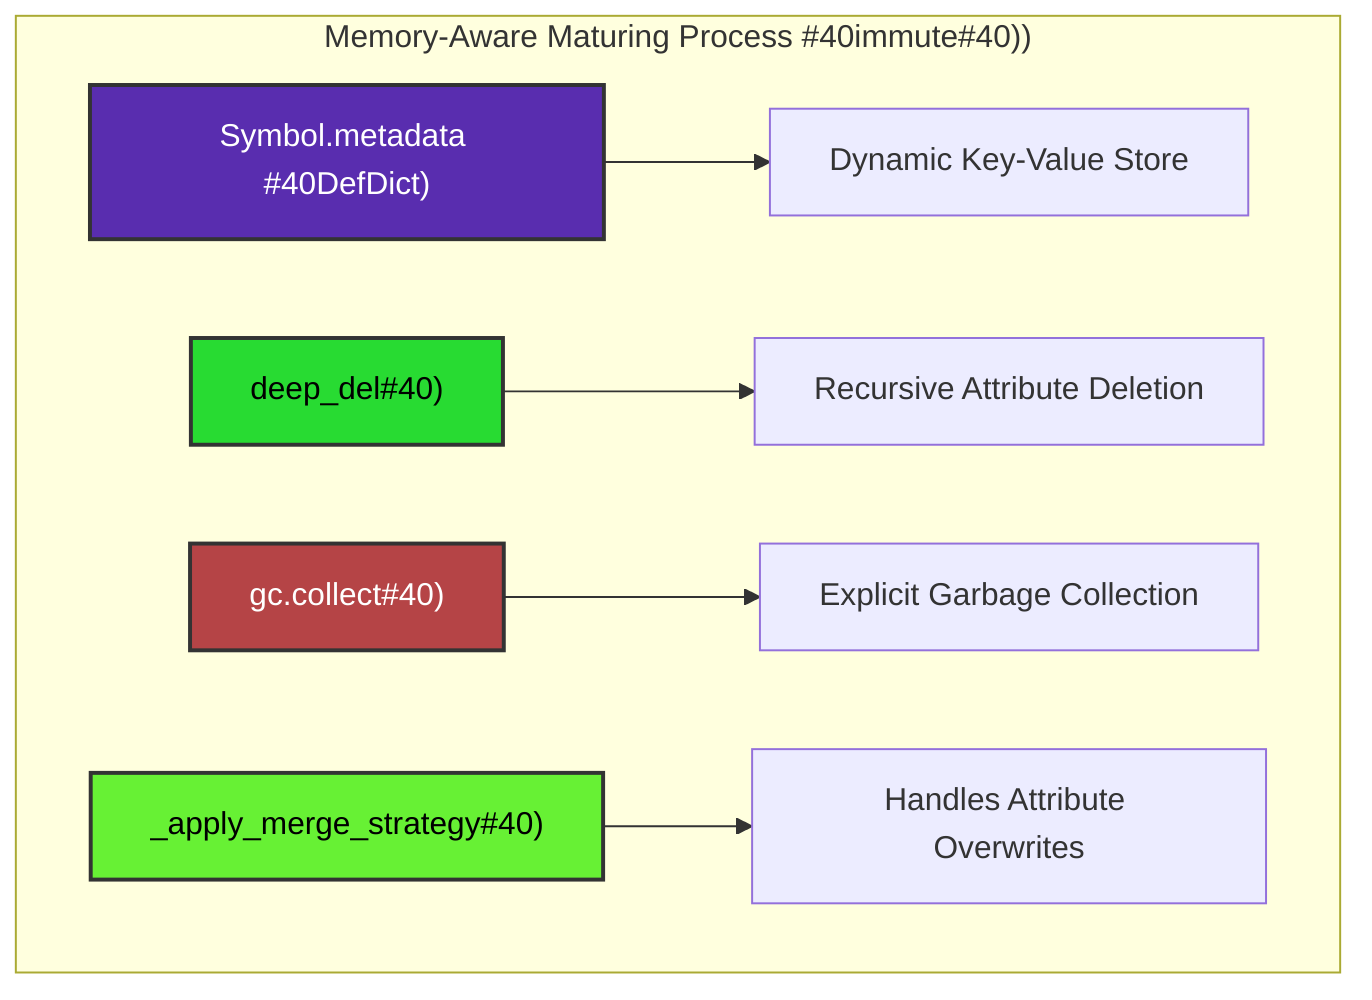 graph TD
    subgraph "Memory-Aware Maturing Process #40immute#40#41;#41;"
        H[Symbol.metadata #40DefDict#41;] --> I[Dynamic Key-Value Store];
        J[deep_del#40#41;] --> K[Recursive Attribute Deletion];
        L[gc.collect#40#41;] --> M[Explicit Garbage Collection];
        N[_apply_merge_strategy#40#41;] --> O[Handles Attribute Overwrites];
    end

    style H fill:#592daf,stroke:#333,stroke-width:2px,color:#FFFFFF
    style J fill:#28db32,stroke:#333,stroke-width:2px,color:#000000
    style L fill:#b54446,stroke:#333,stroke-width:2px,color:#FFFFFF;
    style N fill:#67f134,stroke:#333,stroke-width:2px,color:#000000;